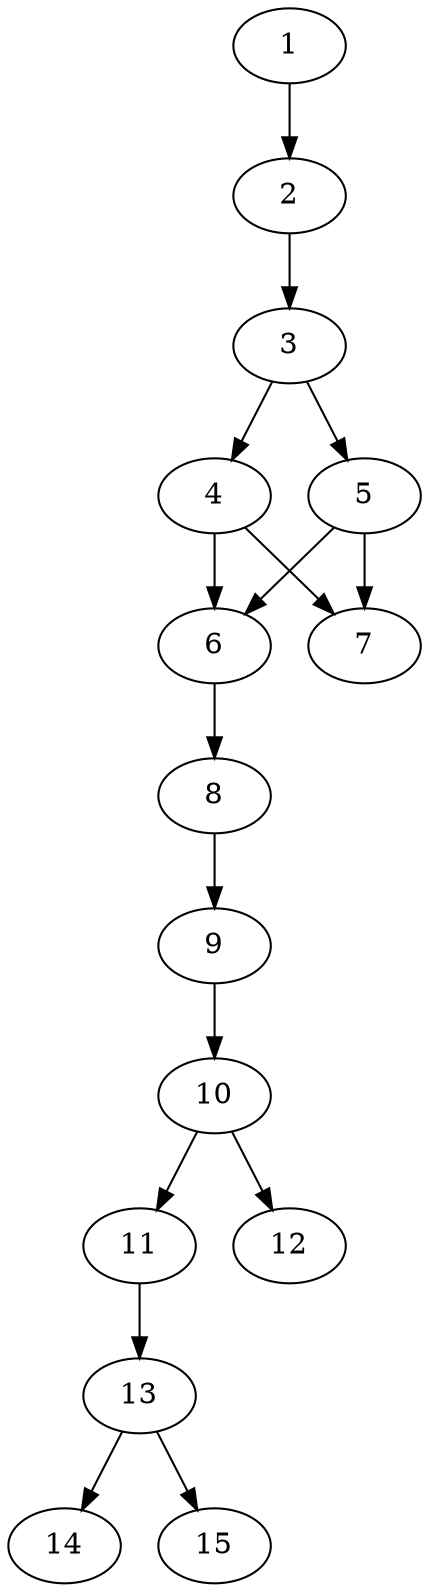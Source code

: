 // DAG automatically generated by daggen at Thu Oct  3 13:59:26 2019
// ./daggen --dot -n 15 --ccr 0.4 --fat 0.3 --regular 0.7 --density 0.7 --mindata 5242880 --maxdata 52428800 
digraph G {
  1 [size="101486080", alpha="0.19", expect_size="40594432"] 
  1 -> 2 [size ="40594432"]
  2 [size="94853120", alpha="0.12", expect_size="37941248"] 
  2 -> 3 [size ="37941248"]
  3 [size="44843520", alpha="0.02", expect_size="17937408"] 
  3 -> 4 [size ="17937408"]
  3 -> 5 [size ="17937408"]
  4 [size="71915520", alpha="0.01", expect_size="28766208"] 
  4 -> 6 [size ="28766208"]
  4 -> 7 [size ="28766208"]
  5 [size="73489920", alpha="0.14", expect_size="29395968"] 
  5 -> 6 [size ="29395968"]
  5 -> 7 [size ="29395968"]
  6 [size="26122240", alpha="0.10", expect_size="10448896"] 
  6 -> 8 [size ="10448896"]
  7 [size="115875840", alpha="0.13", expect_size="46350336"] 
  8 [size="47511040", alpha="0.08", expect_size="19004416"] 
  8 -> 9 [size ="19004416"]
  9 [size="122890240", alpha="0.13", expect_size="49156096"] 
  9 -> 10 [size ="49156096"]
  10 [size="31472640", alpha="0.14", expect_size="12589056"] 
  10 -> 11 [size ="12589056"]
  10 -> 12 [size ="12589056"]
  11 [size="15682560", alpha="0.15", expect_size="6273024"] 
  11 -> 13 [size ="6273024"]
  12 [size="127365120", alpha="0.19", expect_size="50946048"] 
  13 [size="77504000", alpha="0.01", expect_size="31001600"] 
  13 -> 14 [size ="31001600"]
  13 -> 15 [size ="31001600"]
  14 [size="87959040", alpha="0.01", expect_size="35183616"] 
  15 [size="94865920", alpha="0.07", expect_size="37946368"] 
}
